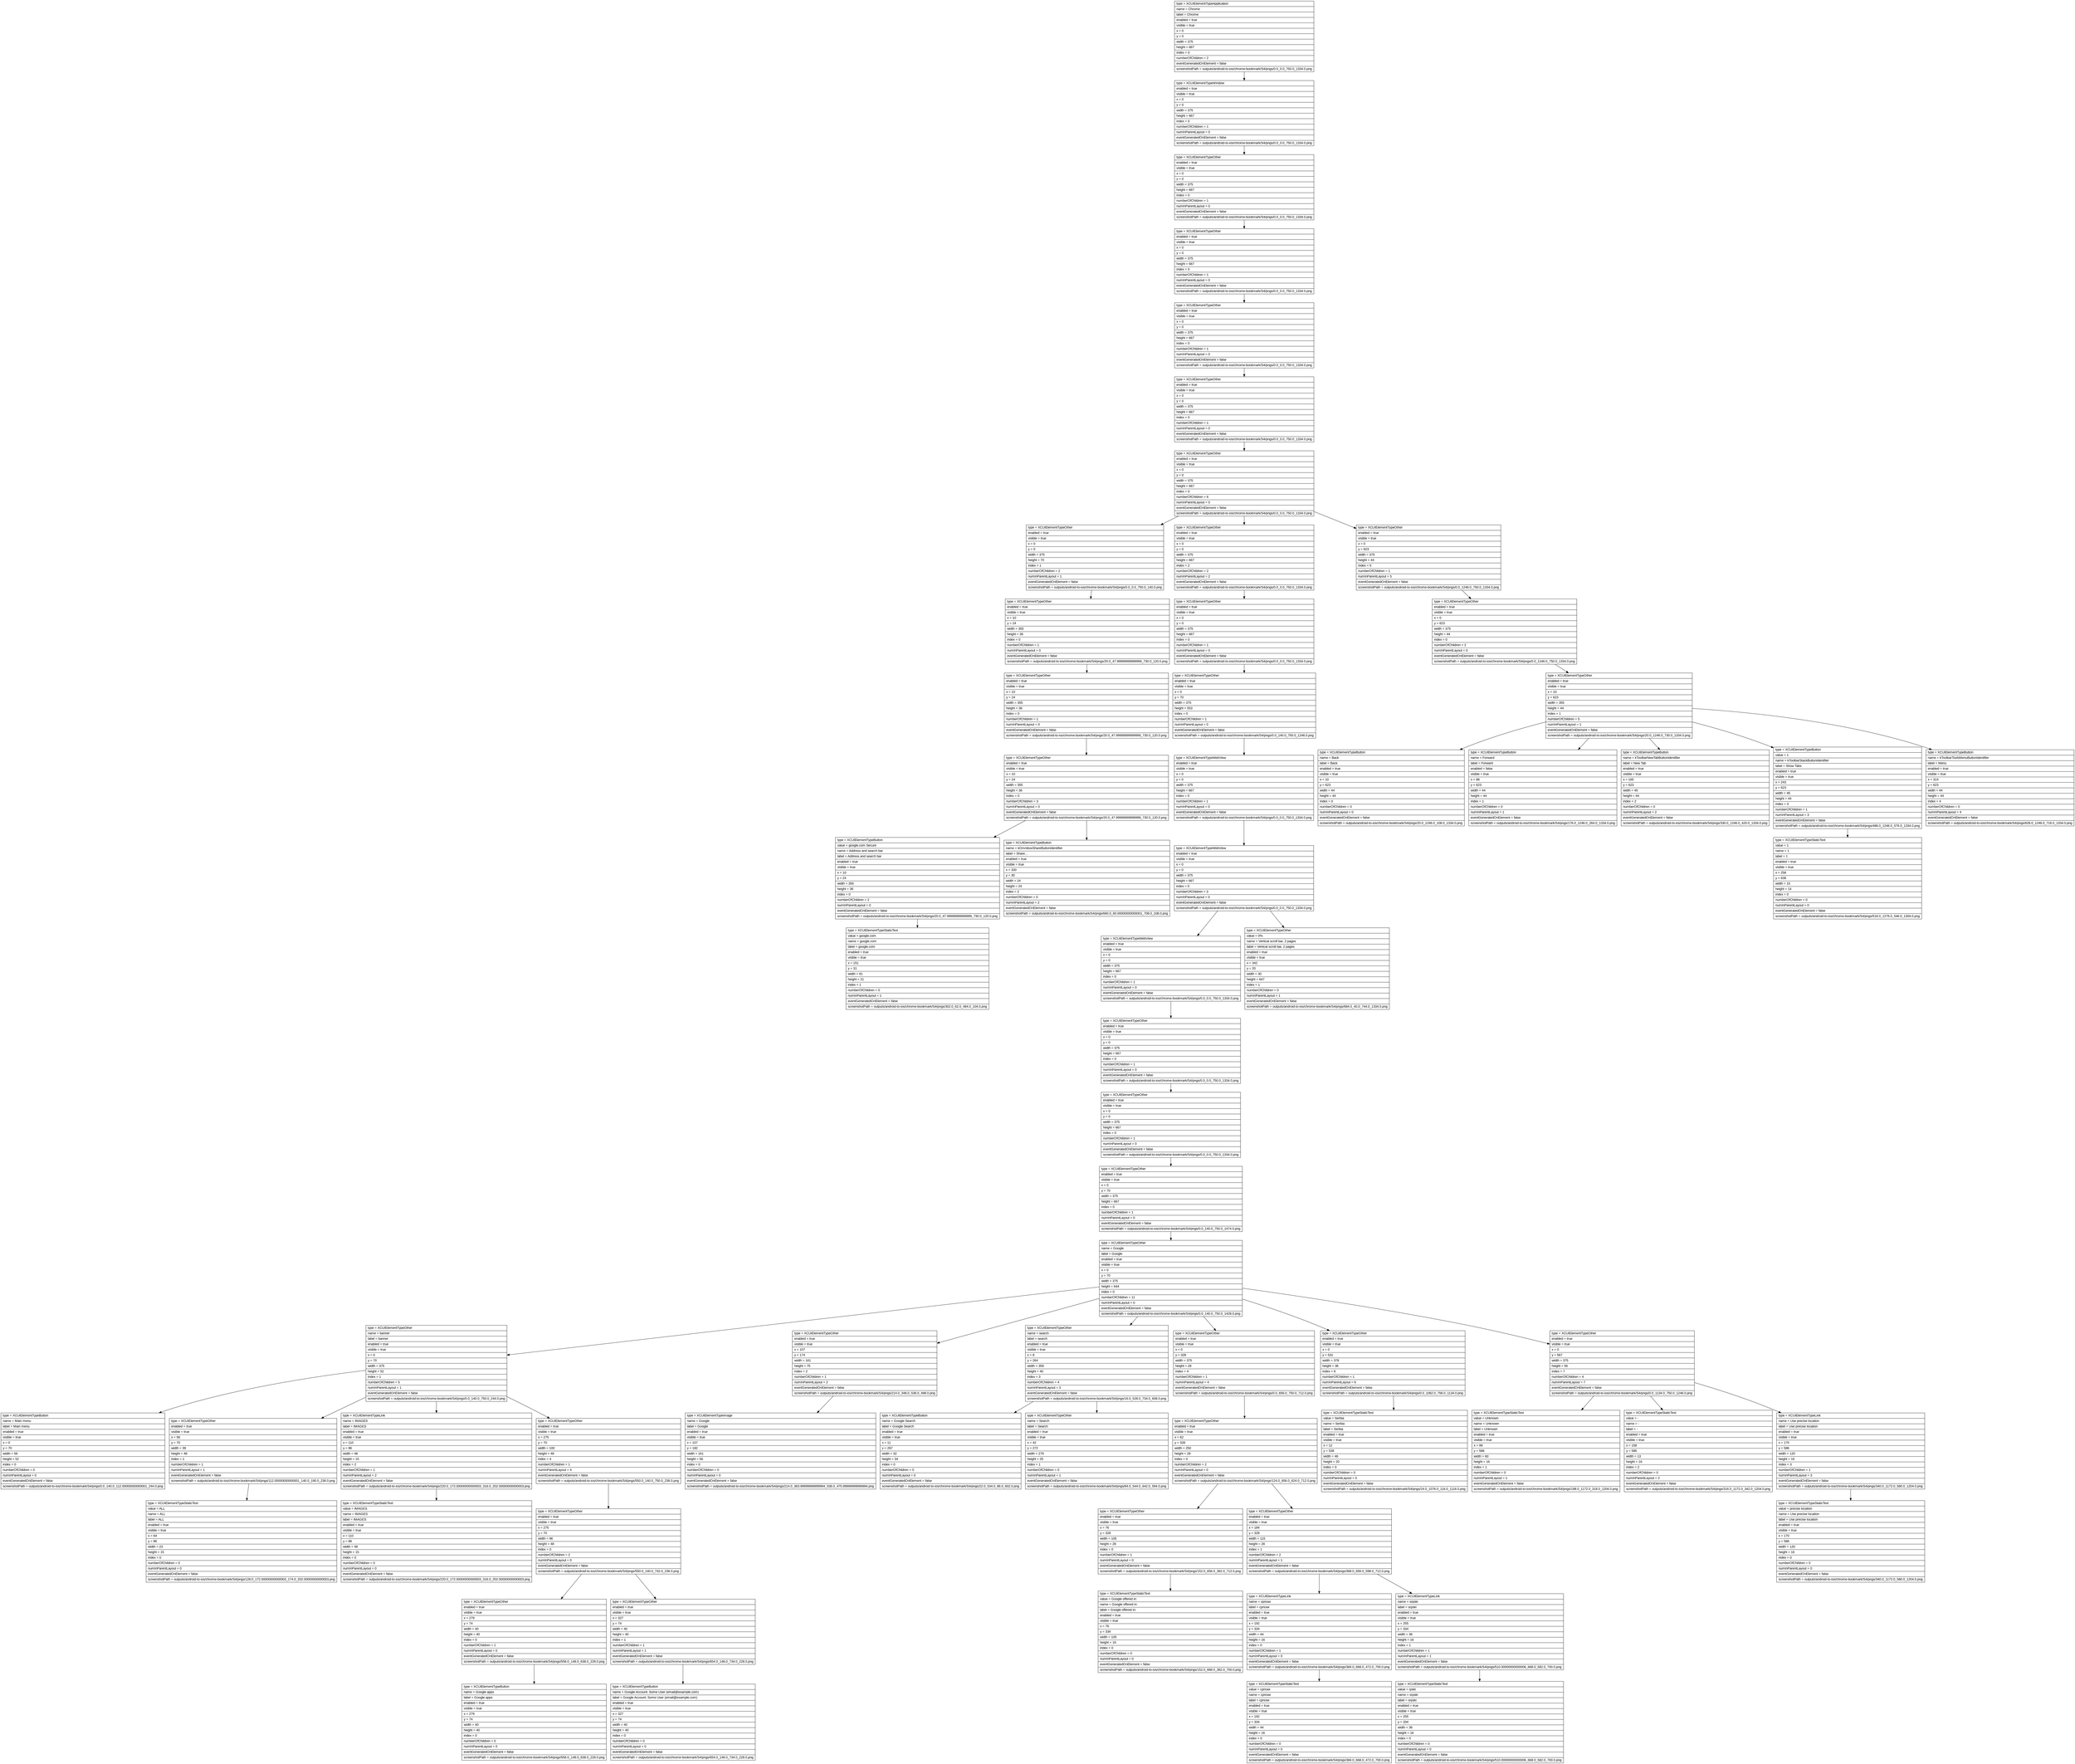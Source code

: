 digraph Layout {

	node [shape=record fontname=Arial];

	0	[label="{type = XCUIElementTypeApplication\l|name = Chrome\l|label = Chrome\l|enabled = true\l|visible = true\l|x = 0\l|y = 0\l|width = 375\l|height = 667\l|index = 0\l|numberOfChildren = 2\l|eventGeneratedOnElement = false \l|screenshotPath = outputs/android-to-ios/chrome-bookmark/S4/pngs/0.0_0.0_750.0_1334.0.png\l}"]
	1	[label="{type = XCUIElementTypeWindow\l|enabled = true\l|visible = true\l|x = 0\l|y = 0\l|width = 375\l|height = 667\l|index = 0\l|numberOfChildren = 1\l|numInParentLayout = 0\l|eventGeneratedOnElement = false \l|screenshotPath = outputs/android-to-ios/chrome-bookmark/S4/pngs/0.0_0.0_750.0_1334.0.png\l}"]
	2	[label="{type = XCUIElementTypeOther\l|enabled = true\l|visible = true\l|x = 0\l|y = 0\l|width = 375\l|height = 667\l|index = 0\l|numberOfChildren = 1\l|numInParentLayout = 0\l|eventGeneratedOnElement = false \l|screenshotPath = outputs/android-to-ios/chrome-bookmark/S4/pngs/0.0_0.0_750.0_1334.0.png\l}"]
	3	[label="{type = XCUIElementTypeOther\l|enabled = true\l|visible = true\l|x = 0\l|y = 0\l|width = 375\l|height = 667\l|index = 0\l|numberOfChildren = 1\l|numInParentLayout = 0\l|eventGeneratedOnElement = false \l|screenshotPath = outputs/android-to-ios/chrome-bookmark/S4/pngs/0.0_0.0_750.0_1334.0.png\l}"]
	4	[label="{type = XCUIElementTypeOther\l|enabled = true\l|visible = true\l|x = 0\l|y = 0\l|width = 375\l|height = 667\l|index = 0\l|numberOfChildren = 1\l|numInParentLayout = 0\l|eventGeneratedOnElement = false \l|screenshotPath = outputs/android-to-ios/chrome-bookmark/S4/pngs/0.0_0.0_750.0_1334.0.png\l}"]
	5	[label="{type = XCUIElementTypeOther\l|enabled = true\l|visible = true\l|x = 0\l|y = 0\l|width = 375\l|height = 667\l|index = 0\l|numberOfChildren = 1\l|numInParentLayout = 0\l|eventGeneratedOnElement = false \l|screenshotPath = outputs/android-to-ios/chrome-bookmark/S4/pngs/0.0_0.0_750.0_1334.0.png\l}"]
	6	[label="{type = XCUIElementTypeOther\l|enabled = true\l|visible = true\l|x = 0\l|y = 0\l|width = 375\l|height = 667\l|index = 0\l|numberOfChildren = 6\l|numInParentLayout = 0\l|eventGeneratedOnElement = false \l|screenshotPath = outputs/android-to-ios/chrome-bookmark/S4/pngs/0.0_0.0_750.0_1334.0.png\l}"]
	7	[label="{type = XCUIElementTypeOther\l|enabled = true\l|visible = true\l|x = 0\l|y = 0\l|width = 375\l|height = 70\l|index = 1\l|numberOfChildren = 2\l|numInParentLayout = 1\l|eventGeneratedOnElement = false \l|screenshotPath = outputs/android-to-ios/chrome-bookmark/S4/pngs/0.0_0.0_750.0_140.0.png\l}"]
	8	[label="{type = XCUIElementTypeOther\l|enabled = true\l|visible = true\l|x = 0\l|y = 0\l|width = 375\l|height = 667\l|index = 2\l|numberOfChildren = 2\l|numInParentLayout = 2\l|eventGeneratedOnElement = false \l|screenshotPath = outputs/android-to-ios/chrome-bookmark/S4/pngs/0.0_0.0_750.0_1334.0.png\l}"]
	9	[label="{type = XCUIElementTypeOther\l|enabled = true\l|visible = true\l|x = 0\l|y = 623\l|width = 375\l|height = 44\l|index = 5\l|numberOfChildren = 1\l|numInParentLayout = 5\l|eventGeneratedOnElement = false \l|screenshotPath = outputs/android-to-ios/chrome-bookmark/S4/pngs/0.0_1246.0_750.0_1334.0.png\l}"]
	10	[label="{type = XCUIElementTypeOther\l|enabled = true\l|visible = true\l|x = 10\l|y = 24\l|width = 355\l|height = 36\l|index = 0\l|numberOfChildren = 1\l|numInParentLayout = 0\l|eventGeneratedOnElement = false \l|screenshotPath = outputs/android-to-ios/chrome-bookmark/S4/pngs/20.0_47.99999999999999_730.0_120.0.png\l}"]
	11	[label="{type = XCUIElementTypeOther\l|enabled = true\l|visible = true\l|x = 0\l|y = 0\l|width = 375\l|height = 667\l|index = 0\l|numberOfChildren = 1\l|numInParentLayout = 0\l|eventGeneratedOnElement = false \l|screenshotPath = outputs/android-to-ios/chrome-bookmark/S4/pngs/0.0_0.0_750.0_1334.0.png\l}"]
	12	[label="{type = XCUIElementTypeOther\l|enabled = true\l|visible = true\l|x = 0\l|y = 623\l|width = 375\l|height = 44\l|index = 0\l|numberOfChildren = 2\l|numInParentLayout = 0\l|eventGeneratedOnElement = false \l|screenshotPath = outputs/android-to-ios/chrome-bookmark/S4/pngs/0.0_1246.0_750.0_1334.0.png\l}"]
	13	[label="{type = XCUIElementTypeOther\l|enabled = true\l|visible = true\l|x = 10\l|y = 24\l|width = 355\l|height = 36\l|index = 0\l|numberOfChildren = 1\l|numInParentLayout = 0\l|eventGeneratedOnElement = false \l|screenshotPath = outputs/android-to-ios/chrome-bookmark/S4/pngs/20.0_47.99999999999999_730.0_120.0.png\l}"]
	14	[label="{type = XCUIElementTypeOther\l|enabled = true\l|visible = true\l|x = 0\l|y = 70\l|width = 375\l|height = 553\l|index = 0\l|numberOfChildren = 1\l|numInParentLayout = 0\l|eventGeneratedOnElement = false \l|screenshotPath = outputs/android-to-ios/chrome-bookmark/S4/pngs/0.0_140.0_750.0_1246.0.png\l}"]
	15	[label="{type = XCUIElementTypeOther\l|enabled = true\l|visible = true\l|x = 10\l|y = 623\l|width = 355\l|height = 44\l|index = 1\l|numberOfChildren = 5\l|numInParentLayout = 1\l|eventGeneratedOnElement = false \l|screenshotPath = outputs/android-to-ios/chrome-bookmark/S4/pngs/20.0_1246.0_730.0_1334.0.png\l}"]
	16	[label="{type = XCUIElementTypeOther\l|enabled = true\l|visible = true\l|x = 10\l|y = 24\l|width = 355\l|height = 36\l|index = 0\l|numberOfChildren = 3\l|numInParentLayout = 0\l|eventGeneratedOnElement = false \l|screenshotPath = outputs/android-to-ios/chrome-bookmark/S4/pngs/20.0_47.99999999999999_730.0_120.0.png\l}"]
	17	[label="{type = XCUIElementTypeWebView\l|enabled = true\l|visible = true\l|x = 0\l|y = 0\l|width = 375\l|height = 667\l|index = 0\l|numberOfChildren = 1\l|numInParentLayout = 0\l|eventGeneratedOnElement = false \l|screenshotPath = outputs/android-to-ios/chrome-bookmark/S4/pngs/0.0_0.0_750.0_1334.0.png\l}"]
	18	[label="{type = XCUIElementTypeButton\l|name = Back\l|label = Back\l|enabled = true\l|visible = true\l|x = 10\l|y = 623\l|width = 44\l|height = 44\l|index = 0\l|numberOfChildren = 0\l|numInParentLayout = 0\l|eventGeneratedOnElement = false \l|screenshotPath = outputs/android-to-ios/chrome-bookmark/S4/pngs/20.0_1246.0_108.0_1334.0.png\l}"]
	19	[label="{type = XCUIElementTypeButton\l|name = Forward\l|label = Forward\l|enabled = false\l|visible = true\l|x = 88\l|y = 623\l|width = 44\l|height = 44\l|index = 1\l|numberOfChildren = 0\l|numInParentLayout = 1\l|eventGeneratedOnElement = false \l|screenshotPath = outputs/android-to-ios/chrome-bookmark/S4/pngs/176.0_1246.0_264.0_1334.0.png\l}"]
	20	[label="{type = XCUIElementTypeButton\l|name = kToolbarNewTabButtonIdentifier\l|label = New Tab\l|enabled = true\l|visible = true\l|x = 165\l|y = 623\l|width = 45\l|height = 44\l|index = 2\l|numberOfChildren = 0\l|numInParentLayout = 2\l|eventGeneratedOnElement = false \l|screenshotPath = outputs/android-to-ios/chrome-bookmark/S4/pngs/330.0_1246.0_420.0_1334.0.png\l}"]
	21	[label="{type = XCUIElementTypeButton\l|value = 1\l|name = kToolbarStackButtonIdentifier\l|label = Show Tabs\l|enabled = true\l|visible = true\l|x = 243\l|y = 623\l|width = 45\l|height = 44\l|index = 3\l|numberOfChildren = 1\l|numInParentLayout = 3\l|eventGeneratedOnElement = false \l|screenshotPath = outputs/android-to-ios/chrome-bookmark/S4/pngs/486.0_1246.0_576.0_1334.0.png\l}"]
	22	[label="{type = XCUIElementTypeButton\l|name = kToolbarToolsMenuButtonIdentifier\l|label = Menu\l|enabled = true\l|visible = true\l|x = 314\l|y = 623\l|width = 44\l|height = 44\l|index = 4\l|numberOfChildren = 0\l|numInParentLayout = 4\l|eventGeneratedOnElement = false \l|screenshotPath = outputs/android-to-ios/chrome-bookmark/S4/pngs/628.0_1246.0_716.0_1334.0.png\l}"]
	23	[label="{type = XCUIElementTypeButton\l|value = google.com Secure\l|name = Address and search bar\l|label = Address and search bar\l|enabled = true\l|visible = true\l|x = 10\l|y = 24\l|width = 355\l|height = 36\l|index = 0\l|numberOfChildren = 2\l|numInParentLayout = 0\l|eventGeneratedOnElement = false \l|screenshotPath = outputs/android-to-ios/chrome-bookmark/S4/pngs/20.0_47.99999999999999_730.0_120.0.png\l}"]
	24	[label="{type = XCUIElementTypeButton\l|name = kOmniboxShareButtonIdentifier\l|label = Share…\l|enabled = true\l|visible = true\l|x = 330\l|y = 30\l|width = 24\l|height = 24\l|index = 2\l|numberOfChildren = 0\l|numInParentLayout = 2\l|eventGeneratedOnElement = false \l|screenshotPath = outputs/android-to-ios/chrome-bookmark/S4/pngs/660.0_60.00000000000001_708.0_108.0.png\l}"]
	25	[label="{type = XCUIElementTypeWebView\l|enabled = true\l|visible = true\l|x = 0\l|y = 0\l|width = 375\l|height = 667\l|index = 0\l|numberOfChildren = 3\l|numInParentLayout = 0\l|eventGeneratedOnElement = false \l|screenshotPath = outputs/android-to-ios/chrome-bookmark/S4/pngs/0.0_0.0_750.0_1334.0.png\l}"]
	26	[label="{type = XCUIElementTypeStaticText\l|value = 1\l|name = 1\l|label = 1\l|enabled = true\l|visible = true\l|x = 258\l|y = 638\l|width = 15\l|height = 14\l|index = 0\l|numberOfChildren = 0\l|numInParentLayout = 0\l|eventGeneratedOnElement = false \l|screenshotPath = outputs/android-to-ios/chrome-bookmark/S4/pngs/516.0_1276.0_546.0_1304.0.png\l}"]
	27	[label="{type = XCUIElementTypeStaticText\l|value = google.com\l|name = google.com\l|label = google.com\l|enabled = true\l|visible = true\l|x = 151\l|y = 31\l|width = 91\l|height = 21\l|index = 1\l|numberOfChildren = 0\l|numInParentLayout = 1\l|eventGeneratedOnElement = false \l|screenshotPath = outputs/android-to-ios/chrome-bookmark/S4/pngs/302.0_62.0_484.0_104.0.png\l}"]
	28	[label="{type = XCUIElementTypeWebView\l|enabled = true\l|visible = true\l|x = 0\l|y = 0\l|width = 375\l|height = 667\l|index = 0\l|numberOfChildren = 1\l|numInParentLayout = 0\l|eventGeneratedOnElement = false \l|screenshotPath = outputs/android-to-ios/chrome-bookmark/S4/pngs/0.0_0.0_750.0_1334.0.png\l}"]
	29	[label="{type = XCUIElementTypeOther\l|value = 0%\l|name = Vertical scroll bar, 2 pages\l|label = Vertical scroll bar, 2 pages\l|enabled = true\l|visible = true\l|x = 342\l|y = 20\l|width = 30\l|height = 647\l|index = 1\l|numberOfChildren = 0\l|numInParentLayout = 1\l|eventGeneratedOnElement = false \l|screenshotPath = outputs/android-to-ios/chrome-bookmark/S4/pngs/684.0_40.0_744.0_1334.0.png\l}"]
	30	[label="{type = XCUIElementTypeOther\l|enabled = true\l|visible = true\l|x = 0\l|y = 0\l|width = 375\l|height = 667\l|index = 0\l|numberOfChildren = 1\l|numInParentLayout = 0\l|eventGeneratedOnElement = false \l|screenshotPath = outputs/android-to-ios/chrome-bookmark/S4/pngs/0.0_0.0_750.0_1334.0.png\l}"]
	31	[label="{type = XCUIElementTypeOther\l|enabled = true\l|visible = true\l|x = 0\l|y = 0\l|width = 375\l|height = 667\l|index = 0\l|numberOfChildren = 1\l|numInParentLayout = 0\l|eventGeneratedOnElement = false \l|screenshotPath = outputs/android-to-ios/chrome-bookmark/S4/pngs/0.0_0.0_750.0_1334.0.png\l}"]
	32	[label="{type = XCUIElementTypeOther\l|enabled = true\l|visible = true\l|x = 0\l|y = 70\l|width = 375\l|height = 667\l|index = 0\l|numberOfChildren = 1\l|numInParentLayout = 0\l|eventGeneratedOnElement = false \l|screenshotPath = outputs/android-to-ios/chrome-bookmark/S4/pngs/0.0_140.0_750.0_1474.0.png\l}"]
	33	[label="{type = XCUIElementTypeOther\l|name = Google\l|label = Google\l|enabled = true\l|visible = true\l|x = 0\l|y = 70\l|width = 375\l|height = 644\l|index = 0\l|numberOfChildren = 11\l|numInParentLayout = 0\l|eventGeneratedOnElement = false \l|screenshotPath = outputs/android-to-ios/chrome-bookmark/S4/pngs/0.0_140.0_750.0_1428.0.png\l}"]
	34	[label="{type = XCUIElementTypeOther\l|name = banner\l|label = banner\l|enabled = true\l|visible = true\l|x = 0\l|y = 70\l|width = 375\l|height = 52\l|index = 1\l|numberOfChildren = 5\l|numInParentLayout = 1\l|eventGeneratedOnElement = false \l|screenshotPath = outputs/android-to-ios/chrome-bookmark/S4/pngs/0.0_140.0_750.0_244.0.png\l}"]
	35	[label="{type = XCUIElementTypeOther\l|enabled = true\l|visible = true\l|x = 107\l|y = 174\l|width = 161\l|height = 75\l|index = 2\l|numberOfChildren = 1\l|numInParentLayout = 2\l|eventGeneratedOnElement = false \l|screenshotPath = outputs/android-to-ios/chrome-bookmark/S4/pngs/214.0_348.0_536.0_498.0.png\l}"]
	36	[label="{type = XCUIElementTypeOther\l|name = search\l|label = search\l|enabled = true\l|visible = true\l|x = 8\l|y = 264\l|width = 359\l|height = 40\l|index = 3\l|numberOfChildren = 4\l|numInParentLayout = 3\l|eventGeneratedOnElement = false \l|screenshotPath = outputs/android-to-ios/chrome-bookmark/S4/pngs/16.0_528.0_734.0_608.0.png\l}"]
	37	[label="{type = XCUIElementTypeOther\l|enabled = true\l|visible = true\l|x = 0\l|y = 328\l|width = 375\l|height = 28\l|index = 4\l|numberOfChildren = 1\l|numInParentLayout = 4\l|eventGeneratedOnElement = false \l|screenshotPath = outputs/android-to-ios/chrome-bookmark/S4/pngs/0.0_656.0_750.0_712.0.png\l}"]
	38	[label="{type = XCUIElementTypeOther\l|enabled = true\l|visible = true\l|x = 0\l|y = 531\l|width = 378\l|height = 36\l|index = 6\l|numberOfChildren = 1\l|numInParentLayout = 6\l|eventGeneratedOnElement = false \l|screenshotPath = outputs/android-to-ios/chrome-bookmark/S4/pngs/0.0_1062.0_756.0_1134.0.png\l}"]
	39	[label="{type = XCUIElementTypeOther\l|enabled = true\l|visible = true\l|x = 0\l|y = 567\l|width = 375\l|height = 56\l|index = 7\l|numberOfChildren = 4\l|numInParentLayout = 7\l|eventGeneratedOnElement = false \l|screenshotPath = outputs/android-to-ios/chrome-bookmark/S4/pngs/0.0_1134.0_750.0_1246.0.png\l}"]
	40	[label="{type = XCUIElementTypeButton\l|name = Main menu\l|label = Main menu\l|enabled = true\l|visible = true\l|x = 0\l|y = 70\l|width = 56\l|height = 52\l|index = 0\l|numberOfChildren = 0\l|numInParentLayout = 0\l|eventGeneratedOnElement = false \l|screenshotPath = outputs/android-to-ios/chrome-bookmark/S4/pngs/0.0_140.0_112.00000000000001_244.0.png\l}"]
	41	[label="{type = XCUIElementTypeOther\l|enabled = true\l|visible = true\l|x = 56\l|y = 70\l|width = 39\l|height = 48\l|index = 1\l|numberOfChildren = 1\l|numInParentLayout = 1\l|eventGeneratedOnElement = false \l|screenshotPath = outputs/android-to-ios/chrome-bookmark/S4/pngs/112.00000000000001_140.0_190.0_236.0.png\l}"]
	42	[label="{type = XCUIElementTypeLink\l|name = IMAGES\l|label = IMAGES\l|enabled = true\l|visible = true\l|x = 110\l|y = 86\l|width = 48\l|height = 15\l|index = 2\l|numberOfChildren = 1\l|numInParentLayout = 2\l|eventGeneratedOnElement = false \l|screenshotPath = outputs/android-to-ios/chrome-bookmark/S4/pngs/220.0_172.00000000000003_316.0_202.00000000000003.png\l}"]
	43	[label="{type = XCUIElementTypeOther\l|enabled = true\l|visible = true\l|x = 275\l|y = 70\l|width = 100\l|height = 48\l|index = 4\l|numberOfChildren = 1\l|numInParentLayout = 4\l|eventGeneratedOnElement = false \l|screenshotPath = outputs/android-to-ios/chrome-bookmark/S4/pngs/550.0_140.0_750.0_236.0.png\l}"]
	44	[label="{type = XCUIElementTypeImage\l|name = Google\l|label = Google\l|enabled = true\l|visible = true\l|x = 107\l|y = 182\l|width = 161\l|height = 56\l|index = 0\l|numberOfChildren = 0\l|numInParentLayout = 0\l|eventGeneratedOnElement = false \l|screenshotPath = outputs/android-to-ios/chrome-bookmark/S4/pngs/214.0_363.99999999999994_536.0_475.99999999999994.png\l}"]
	45	[label="{type = XCUIElementTypeButton\l|name = Google Search\l|label = Google Search\l|enabled = true\l|visible = true\l|x = 11\l|y = 267\l|width = 32\l|height = 34\l|index = 0\l|numberOfChildren = 0\l|numInParentLayout = 0\l|eventGeneratedOnElement = false \l|screenshotPath = outputs/android-to-ios/chrome-bookmark/S4/pngs/22.0_534.0_86.0_602.0.png\l}"]
	46	[label="{type = XCUIElementTypeOther\l|name = Search\l|label = Search\l|enabled = true\l|visible = true\l|x = 42\l|y = 272\l|width = 279\l|height = 25\l|index = 1\l|numberOfChildren = 0\l|numInParentLayout = 1\l|eventGeneratedOnElement = false \l|screenshotPath = outputs/android-to-ios/chrome-bookmark/S4/pngs/84.0_544.0_642.0_594.0.png\l}"]
	47	[label="{type = XCUIElementTypeOther\l|enabled = true\l|visible = true\l|x = 62\l|y = 328\l|width = 250\l|height = 28\l|index = 0\l|numberOfChildren = 2\l|numInParentLayout = 0\l|eventGeneratedOnElement = false \l|screenshotPath = outputs/android-to-ios/chrome-bookmark/S4/pngs/124.0_656.0_624.0_712.0.png\l}"]
	48	[label="{type = XCUIElementTypeStaticText\l|value = Serbia\l|name = Serbia\l|label = Serbia\l|enabled = true\l|visible = true\l|x = 12\l|y = 538\l|width = 46\l|height = 20\l|index = 0\l|numberOfChildren = 0\l|numInParentLayout = 0\l|eventGeneratedOnElement = false \l|screenshotPath = outputs/android-to-ios/chrome-bookmark/S4/pngs/24.0_1076.0_116.0_1116.0.png\l}"]
	49	[label="{type = XCUIElementTypeStaticText\l|value = Unknown\l|name = Unknown\l|label = Unknown\l|enabled = true\l|visible = true\l|x = 99\l|y = 586\l|width = 60\l|height = 16\l|index = 1\l|numberOfChildren = 0\l|numInParentLayout = 1\l|eventGeneratedOnElement = false \l|screenshotPath = outputs/android-to-ios/chrome-bookmark/S4/pngs/198.0_1172.0_318.0_1204.0.png\l}"]
	50	[label="{type = XCUIElementTypeStaticText\l|value = -\l|name = -\l|label = -\l|enabled = true\l|visible = true\l|x = 158\l|y = 586\l|width = 13\l|height = 16\l|index = 2\l|numberOfChildren = 0\l|numInParentLayout = 2\l|eventGeneratedOnElement = false \l|screenshotPath = outputs/android-to-ios/chrome-bookmark/S4/pngs/316.0_1172.0_342.0_1204.0.png\l}"]
	51	[label="{type = XCUIElementTypeLink\l|name = Use precise location\l|label = Use precise location\l|enabled = true\l|visible = true\l|x = 170\l|y = 586\l|width = 120\l|height = 16\l|index = 3\l|numberOfChildren = 1\l|numInParentLayout = 3\l|eventGeneratedOnElement = false \l|screenshotPath = outputs/android-to-ios/chrome-bookmark/S4/pngs/340.0_1172.0_580.0_1204.0.png\l}"]
	52	[label="{type = XCUIElementTypeStaticText\l|value = ALL\l|name = ALL\l|label = ALL\l|enabled = true\l|visible = true\l|x = 64\l|y = 86\l|width = 23\l|height = 15\l|index = 0\l|numberOfChildren = 0\l|numInParentLayout = 0\l|eventGeneratedOnElement = false \l|screenshotPath = outputs/android-to-ios/chrome-bookmark/S4/pngs/128.0_172.00000000000003_174.0_202.00000000000003.png\l}"]
	53	[label="{type = XCUIElementTypeStaticText\l|value = IMAGES\l|name = IMAGES\l|label = IMAGES\l|enabled = true\l|visible = true\l|x = 110\l|y = 86\l|width = 48\l|height = 15\l|index = 0\l|numberOfChildren = 0\l|numInParentLayout = 0\l|eventGeneratedOnElement = false \l|screenshotPath = outputs/android-to-ios/chrome-bookmark/S4/pngs/220.0_172.00000000000003_316.0_202.00000000000003.png\l}"]
	54	[label="{type = XCUIElementTypeOther\l|enabled = true\l|visible = true\l|x = 275\l|y = 70\l|width = 96\l|height = 48\l|index = 0\l|numberOfChildren = 2\l|numInParentLayout = 0\l|eventGeneratedOnElement = false \l|screenshotPath = outputs/android-to-ios/chrome-bookmark/S4/pngs/550.0_140.0_742.0_236.0.png\l}"]
	55	[label="{type = XCUIElementTypeOther\l|enabled = true\l|visible = true\l|x = 76\l|y = 328\l|width = 105\l|height = 28\l|index = 0\l|numberOfChildren = 1\l|numInParentLayout = 0\l|eventGeneratedOnElement = false \l|screenshotPath = outputs/android-to-ios/chrome-bookmark/S4/pngs/152.0_656.0_362.0_712.0.png\l}"]
	56	[label="{type = XCUIElementTypeOther\l|enabled = true\l|visible = true\l|x = 184\l|y = 328\l|width = 115\l|height = 28\l|index = 1\l|numberOfChildren = 2\l|numInParentLayout = 1\l|eventGeneratedOnElement = false \l|screenshotPath = outputs/android-to-ios/chrome-bookmark/S4/pngs/368.0_656.0_598.0_712.0.png\l}"]
	57	[label="{type = XCUIElementTypeStaticText\l|value =  precise location\l|name = Use precise location\l|label = Use precise location\l|enabled = true\l|visible = true\l|x = 170\l|y = 586\l|width = 120\l|height = 16\l|index = 0\l|numberOfChildren = 0\l|numInParentLayout = 0\l|eventGeneratedOnElement = false \l|screenshotPath = outputs/android-to-ios/chrome-bookmark/S4/pngs/340.0_1172.0_580.0_1204.0.png\l}"]
	58	[label="{type = XCUIElementTypeOther\l|enabled = true\l|visible = true\l|x = 279\l|y = 74\l|width = 40\l|height = 40\l|index = 0\l|numberOfChildren = 1\l|numInParentLayout = 0\l|eventGeneratedOnElement = false \l|screenshotPath = outputs/android-to-ios/chrome-bookmark/S4/pngs/558.0_148.0_638.0_228.0.png\l}"]
	59	[label="{type = XCUIElementTypeOther\l|enabled = true\l|visible = true\l|x = 327\l|y = 74\l|width = 40\l|height = 40\l|index = 1\l|numberOfChildren = 1\l|numInParentLayout = 1\l|eventGeneratedOnElement = false \l|screenshotPath = outputs/android-to-ios/chrome-bookmark/S4/pngs/654.0_148.0_734.0_228.0.png\l}"]
	60	[label="{type = XCUIElementTypeStaticText\l|value = Google offered in:\l|name = Google offered in:\l|label = Google offered in:\l|enabled = true\l|visible = true\l|x = 76\l|y = 334\l|width = 105\l|height = 16\l|index = 0\l|numberOfChildren = 0\l|numInParentLayout = 0\l|eventGeneratedOnElement = false \l|screenshotPath = outputs/android-to-ios/chrome-bookmark/S4/pngs/152.0_668.0_362.0_700.0.png\l}"]
	61	[label="{type = XCUIElementTypeLink\l|name = српски\l|label = српски\l|enabled = true\l|visible = true\l|x = 192\l|y = 334\l|width = 44\l|height = 16\l|index = 0\l|numberOfChildren = 1\l|numInParentLayout = 0\l|eventGeneratedOnElement = false \l|screenshotPath = outputs/android-to-ios/chrome-bookmark/S4/pngs/384.0_668.0_472.0_700.0.png\l}"]
	62	[label="{type = XCUIElementTypeLink\l|name = srpski\l|label = srpski\l|enabled = true\l|visible = true\l|x = 255\l|y = 334\l|width = 36\l|height = 16\l|index = 1\l|numberOfChildren = 1\l|numInParentLayout = 1\l|eventGeneratedOnElement = false \l|screenshotPath = outputs/android-to-ios/chrome-bookmark/S4/pngs/510.00000000000006_668.0_582.0_700.0.png\l}"]
	63	[label="{type = XCUIElementTypeButton\l|name = Google apps\l|label = Google apps\l|enabled = true\l|visible = true\l|x = 279\l|y = 74\l|width = 40\l|height = 40\l|index = 0\l|numberOfChildren = 0\l|numInParentLayout = 0\l|eventGeneratedOnElement = false \l|screenshotPath = outputs/android-to-ios/chrome-bookmark/S4/pngs/558.0_148.0_638.0_228.0.png\l}"]
	64	[label="{type = XCUIElementTypeButton\l|name = Google Account: Some User   (email@example.com)\l|label = Google Account: Some User   (email@example.com)\l|enabled = true\l|visible = true\l|x = 327\l|y = 74\l|width = 40\l|height = 40\l|index = 0\l|numberOfChildren = 0\l|numInParentLayout = 0\l|eventGeneratedOnElement = false \l|screenshotPath = outputs/android-to-ios/chrome-bookmark/S4/pngs/654.0_148.0_734.0_228.0.png\l}"]
	65	[label="{type = XCUIElementTypeStaticText\l|value = српски\l|name = српски\l|label = српски\l|enabled = true\l|visible = true\l|x = 192\l|y = 334\l|width = 44\l|height = 16\l|index = 0\l|numberOfChildren = 0\l|numInParentLayout = 0\l|eventGeneratedOnElement = false \l|screenshotPath = outputs/android-to-ios/chrome-bookmark/S4/pngs/384.0_668.0_472.0_700.0.png\l}"]
	66	[label="{type = XCUIElementTypeStaticText\l|value = rpski\l|name = srpski\l|label = srpski\l|enabled = true\l|visible = true\l|x = 255\l|y = 334\l|width = 36\l|height = 16\l|index = 0\l|numberOfChildren = 0\l|numInParentLayout = 0\l|eventGeneratedOnElement = false \l|screenshotPath = outputs/android-to-ios/chrome-bookmark/S4/pngs/510.00000000000006_668.0_582.0_700.0.png\l}"]


	0 -> 1
	1 -> 2
	2 -> 3
	3 -> 4
	4 -> 5
	5 -> 6
	6 -> 7
	6 -> 8
	6 -> 9
	7 -> 10
	8 -> 11
	9 -> 12
	10 -> 13
	11 -> 14
	12 -> 15
	13 -> 16
	14 -> 17
	15 -> 18
	15 -> 19
	15 -> 20
	15 -> 21
	15 -> 22
	16 -> 23
	16 -> 24
	17 -> 25
	21 -> 26
	23 -> 27
	25 -> 28
	25 -> 29
	28 -> 30
	30 -> 31
	31 -> 32
	32 -> 33
	33 -> 34
	33 -> 35
	33 -> 36
	33 -> 37
	33 -> 38
	33 -> 39
	34 -> 40
	34 -> 41
	34 -> 42
	34 -> 43
	35 -> 44
	36 -> 45
	36 -> 46
	37 -> 47
	38 -> 48
	39 -> 49
	39 -> 50
	39 -> 51
	41 -> 52
	42 -> 53
	43 -> 54
	47 -> 55
	47 -> 56
	51 -> 57
	54 -> 58
	54 -> 59
	55 -> 60
	56 -> 61
	56 -> 62
	58 -> 63
	59 -> 64
	61 -> 65
	62 -> 66


}